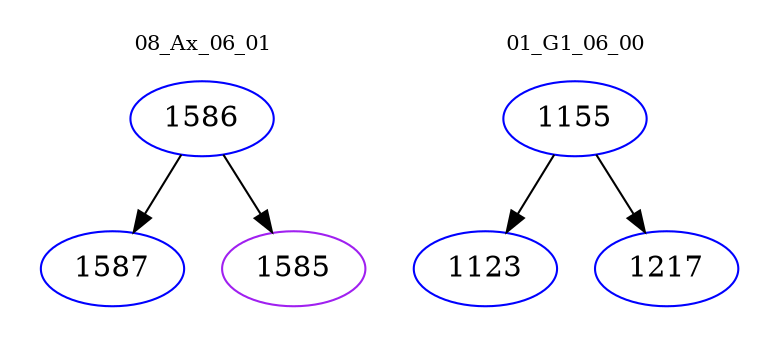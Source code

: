 digraph{
subgraph cluster_0 {
color = white
label = "08_Ax_06_01";
fontsize=10;
T0_1586 [label="1586", color="blue"]
T0_1586 -> T0_1587 [color="black"]
T0_1587 [label="1587", color="blue"]
T0_1586 -> T0_1585 [color="black"]
T0_1585 [label="1585", color="purple"]
}
subgraph cluster_1 {
color = white
label = "01_G1_06_00";
fontsize=10;
T1_1155 [label="1155", color="blue"]
T1_1155 -> T1_1123 [color="black"]
T1_1123 [label="1123", color="blue"]
T1_1155 -> T1_1217 [color="black"]
T1_1217 [label="1217", color="blue"]
}
}
